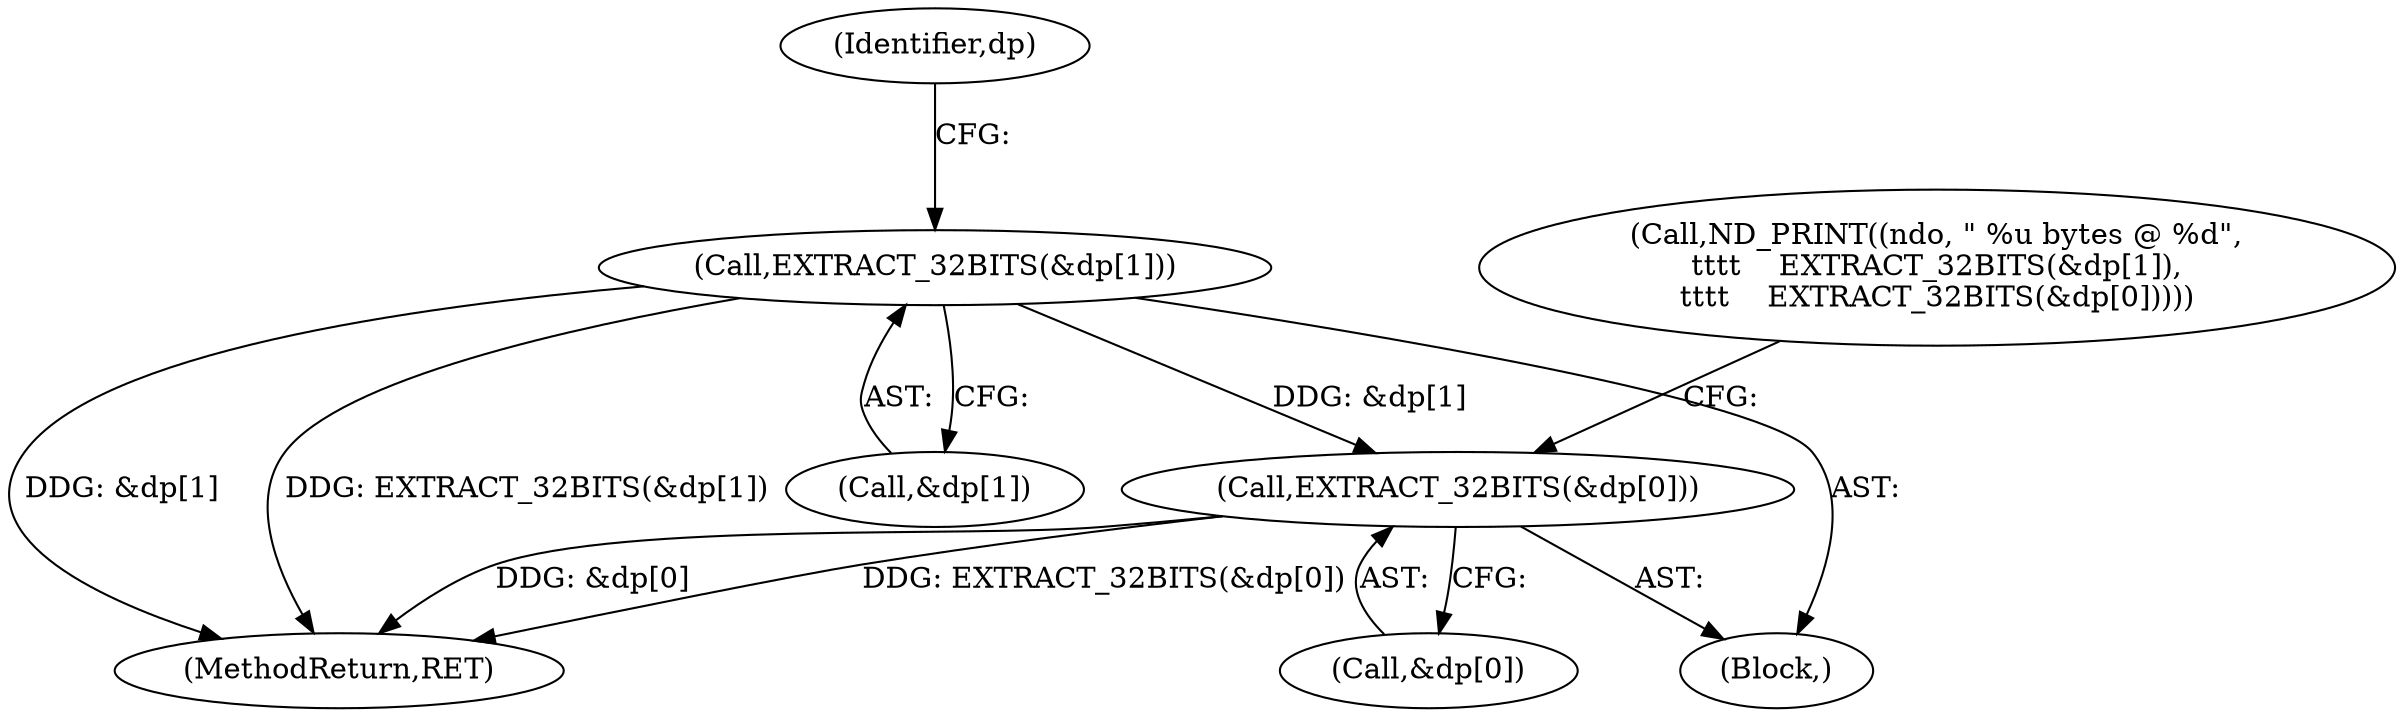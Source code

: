 digraph "0_tcpdump_19d25dd8781620cd41bf178a5e2e27fc1cf242d0_0@pointer" {
"1000787" [label="(Call,EXTRACT_32BITS(&dp[1]))"];
"1000792" [label="(Call,EXTRACT_32BITS(&dp[0]))"];
"1000787" [label="(Call,EXTRACT_32BITS(&dp[1]))"];
"1000786" [label="(Block,)"];
"1000890" [label="(MethodReturn,RET)"];
"1000788" [label="(Call,&dp[1])"];
"1000781" [label="(Call,ND_PRINT((ndo, \" %u bytes @ %d\",\n\t\t\t\t    EXTRACT_32BITS(&dp[1]),\n\t\t\t\t    EXTRACT_32BITS(&dp[0]))))"];
"1000795" [label="(Identifier,dp)"];
"1000792" [label="(Call,EXTRACT_32BITS(&dp[0]))"];
"1000793" [label="(Call,&dp[0])"];
"1000787" -> "1000786"  [label="AST: "];
"1000787" -> "1000788"  [label="CFG: "];
"1000788" -> "1000787"  [label="AST: "];
"1000795" -> "1000787"  [label="CFG: "];
"1000787" -> "1000890"  [label="DDG: &dp[1]"];
"1000787" -> "1000890"  [label="DDG: EXTRACT_32BITS(&dp[1])"];
"1000787" -> "1000792"  [label="DDG: &dp[1]"];
"1000792" -> "1000786"  [label="AST: "];
"1000792" -> "1000793"  [label="CFG: "];
"1000793" -> "1000792"  [label="AST: "];
"1000781" -> "1000792"  [label="CFG: "];
"1000792" -> "1000890"  [label="DDG: EXTRACT_32BITS(&dp[0])"];
"1000792" -> "1000890"  [label="DDG: &dp[0]"];
}
